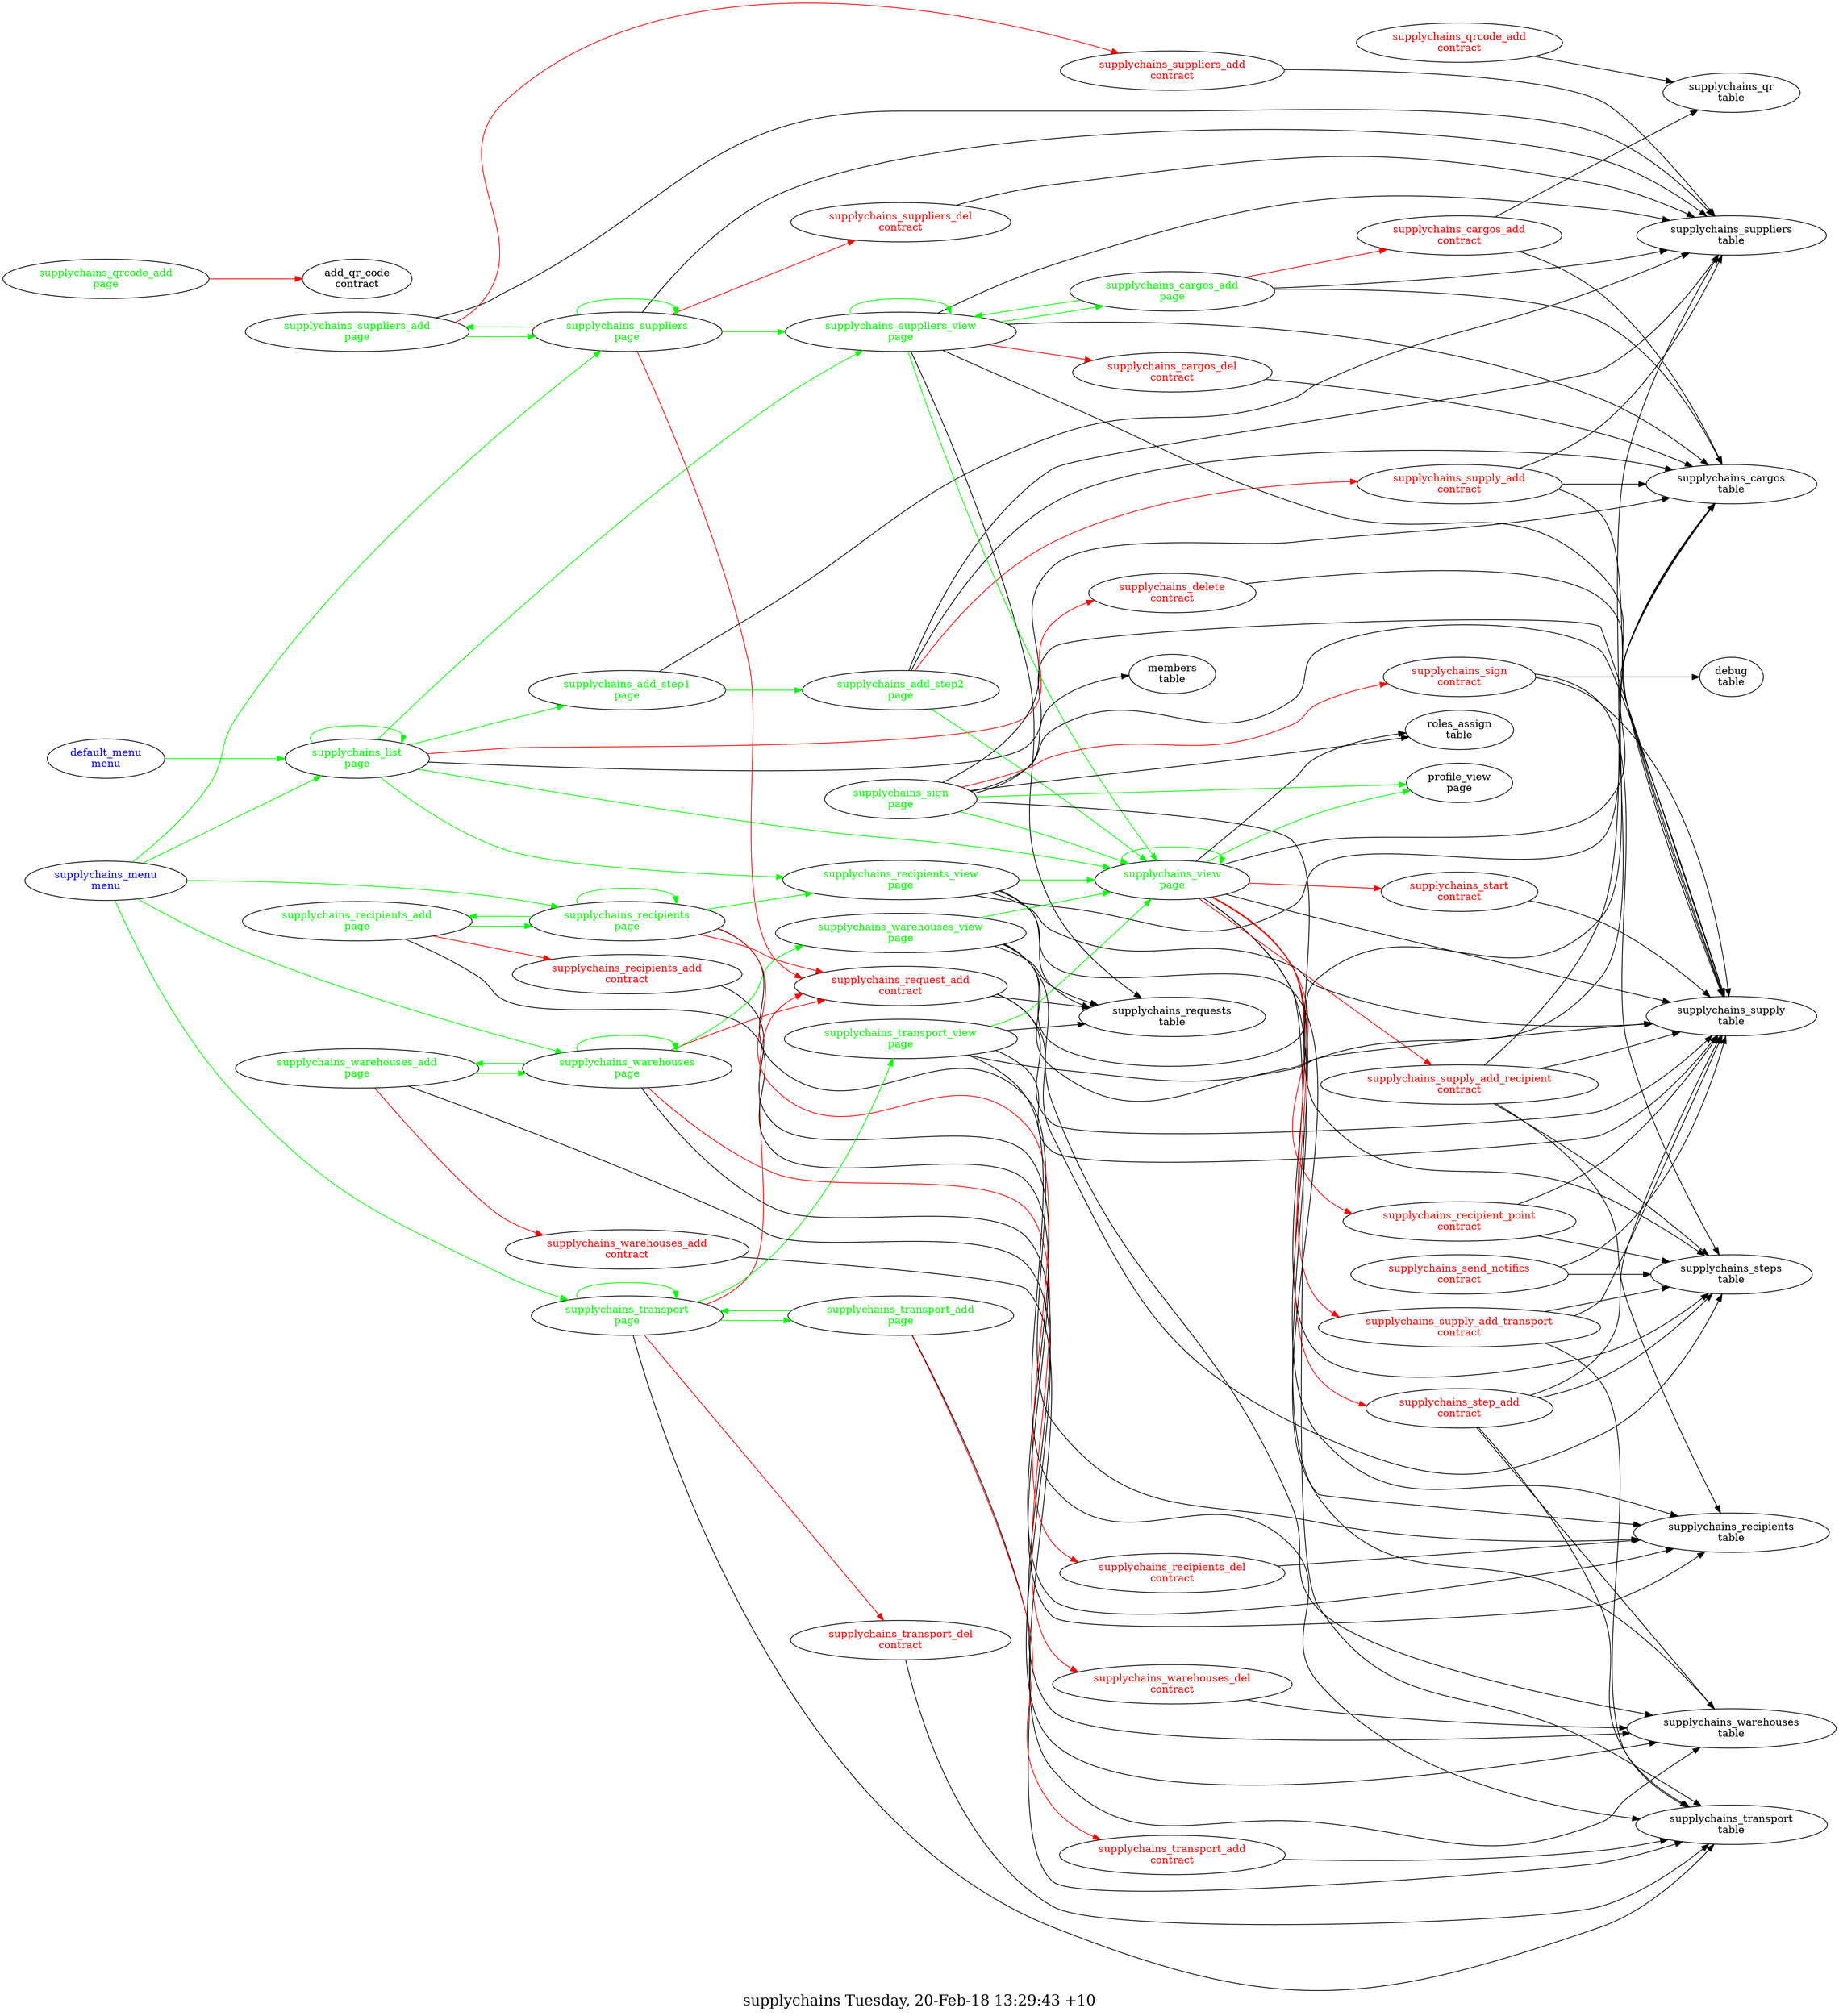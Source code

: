 digraph G {
fontsize="20.0";
label="supplychains Tuesday, 20-Feb-18 13:29:43 +10";
rankdir=LR;
"supplychains_cargos_add\ncontract" -> "supplychains_qr\ntable"
"supplychains_cargos_add\ncontract" -> "supplychains_cargos\ntable"
"supplychains_cargos_add\ncontract" [fontcolor=red, group=contracts];
"supplychains_cargos_del\ncontract" -> "supplychains_cargos\ntable"
"supplychains_cargos_del\ncontract" [fontcolor=red, group=contracts];
"supplychains_delete\ncontract" -> "supplychains_supply\ntable"
"supplychains_delete\ncontract" [fontcolor=red, group=contracts];
"supplychains_qrcode_add\ncontract" -> "supplychains_qr\ntable"
"supplychains_qrcode_add\ncontract" [fontcolor=red, group=contracts];
"supplychains_recipient_point\ncontract" -> "supplychains_supply\ntable"
"supplychains_recipient_point\ncontract" -> "supplychains_steps\ntable"
"supplychains_recipient_point\ncontract" [fontcolor=red, group=contracts];
"supplychains_recipients_add\ncontract" -> "supplychains_recipients\ntable"
"supplychains_recipients_add\ncontract" [fontcolor=red, group=contracts];
"supplychains_recipients_del\ncontract" -> "supplychains_recipients\ntable"
"supplychains_recipients_del\ncontract" [fontcolor=red, group=contracts];
"supplychains_request_add\ncontract" -> "supplychains_steps\ntable"
"supplychains_request_add\ncontract" -> "supplychains_supply\ntable"
"supplychains_request_add\ncontract" -> "supplychains_requests\ntable"
"supplychains_request_add\ncontract" [fontcolor=red, group=contracts];
"supplychains_send_notifics\ncontract" -> "supplychains_supply\ntable"
"supplychains_send_notifics\ncontract" -> "supplychains_steps\ntable"
"supplychains_send_notifics\ncontract" [fontcolor=red, group=contracts];
"supplychains_sign\ncontract" -> "supplychains_steps\ntable"
"supplychains_sign\ncontract" -> "supplychains_supply\ntable"
"supplychains_sign\ncontract" -> "debug\ntable"
"supplychains_sign\ncontract" [fontcolor=red, group=contracts];
"supplychains_start\ncontract" -> "supplychains_supply\ntable"
"supplychains_start\ncontract" [fontcolor=red, group=contracts];
"supplychains_step_add\ncontract" -> "supplychains_supply\ntable"
"supplychains_step_add\ncontract" -> "supplychains_steps\ntable"
"supplychains_step_add\ncontract" -> "supplychains_transport\ntable"
"supplychains_step_add\ncontract" -> "supplychains_warehouses\ntable"
"supplychains_step_add\ncontract" [fontcolor=red, group=contracts];
"supplychains_suppliers_add\ncontract" -> "supplychains_suppliers\ntable"
"supplychains_suppliers_add\ncontract" [fontcolor=red, group=contracts];
"supplychains_suppliers_del\ncontract" -> "supplychains_suppliers\ntable"
"supplychains_suppliers_del\ncontract" [fontcolor=red, group=contracts];
"supplychains_supply_add\ncontract" -> "supplychains_suppliers\ntable"
"supplychains_supply_add\ncontract" -> "supplychains_cargos\ntable"
"supplychains_supply_add\ncontract" -> "supplychains_supply\ntable"
"supplychains_supply_add\ncontract" [fontcolor=red, group=contracts];
"supplychains_supply_add_recipient\ncontract" -> "supplychains_supply\ntable"
"supplychains_supply_add_recipient\ncontract" -> "supplychains_recipients\ntable"
"supplychains_supply_add_recipient\ncontract" -> "supplychains_suppliers\ntable"
"supplychains_supply_add_recipient\ncontract" -> "supplychains_steps\ntable"
"supplychains_supply_add_recipient\ncontract" [fontcolor=red, group=contracts];
"supplychains_supply_add_transport\ncontract" -> "supplychains_supply\ntable"
"supplychains_supply_add_transport\ncontract" -> "supplychains_transport\ntable"
"supplychains_supply_add_transport\ncontract" -> "supplychains_steps\ntable"
"supplychains_supply_add_transport\ncontract" [fontcolor=red, group=contracts];
"supplychains_transport_add\ncontract" -> "supplychains_transport\ntable"
"supplychains_transport_add\ncontract" [fontcolor=red, group=contracts];
"supplychains_transport_del\ncontract" -> "supplychains_transport\ntable"
"supplychains_transport_del\ncontract" [fontcolor=red, group=contracts];
"supplychains_warehouses_add\ncontract" -> "supplychains_warehouses\ntable"
"supplychains_warehouses_add\ncontract" [fontcolor=red, group=contracts];
"supplychains_warehouses_del\ncontract" -> "supplychains_warehouses\ntable"
"supplychains_warehouses_del\ncontract" [fontcolor=red, group=contracts];
"default_menu\nmenu" -> "supplychains_list\npage"  [ color=green ]
"default_menu\nmenu" [fontcolor=blue, group=menus];
"supplychains_menu\nmenu" -> "supplychains_list\npage"  [ color=green ]
"supplychains_menu\nmenu" -> "supplychains_suppliers\npage"  [ color=green ]
"supplychains_menu\nmenu" -> "supplychains_transport\npage"  [ color=green ]
"supplychains_menu\nmenu" -> "supplychains_warehouses\npage"  [ color=green ]
"supplychains_menu\nmenu" -> "supplychains_recipients\npage"  [ color=green ]
"supplychains_menu\nmenu" [fontcolor=blue, group=menus];
"supplychains_add_step1\npage" -> "supplychains_suppliers\ntable"
"supplychains_add_step1\npage" -> "supplychains_add_step2\npage"  [ color=green ]
"supplychains_add_step1\npage" [fontcolor=green, group=pages];
"supplychains_add_step2\npage" -> "supplychains_supply_add\ncontract"  [ color=red ]
"supplychains_add_step2\npage" -> "supplychains_suppliers\ntable"
"supplychains_add_step2\npage" -> "supplychains_cargos\ntable"
"supplychains_add_step2\npage" -> "supplychains_view\npage"  [ color=green ]
"supplychains_add_step2\npage" [fontcolor=green, group=pages];
"supplychains_cargos_add\npage" -> "supplychains_cargos_add\ncontract"  [ color=red ]
"supplychains_cargos_add\npage" -> "supplychains_suppliers\ntable"
"supplychains_cargos_add\npage" -> "supplychains_cargos\ntable"
"supplychains_cargos_add\npage" -> "supplychains_suppliers_view\npage"  [ color=green ]
"supplychains_cargos_add\npage" [fontcolor=green, group=pages];
"supplychains_list\npage" -> "supplychains_delete\ncontract"  [ color=red ]
"supplychains_list\npage" -> "supplychains_supply\ntable"
"supplychains_list\npage" -> "supplychains_suppliers_view\npage"  [ color=green ]
"supplychains_list\npage" -> "supplychains_recipients_view\npage"  [ color=green ]
"supplychains_list\npage" -> "supplychains_list\npage"  [ color=green ]
"supplychains_list\npage" -> "supplychains_view\npage"  [ color=green ]
"supplychains_list\npage" -> "supplychains_add_step1\npage"  [ color=green ]
"supplychains_list\npage" [fontcolor=green, group=pages];
"supplychains_qrcode_add\npage" -> "add_qr_code\ncontract"  [ color=red ]
"supplychains_qrcode_add\npage" [fontcolor=green, group=pages];
"supplychains_recipients\npage" -> "supplychains_request_add\ncontract"  [ color=red ]
"supplychains_recipients\npage" -> "supplychains_recipients_del\ncontract"  [ color=red ]
"supplychains_recipients\npage" -> "supplychains_recipients\ntable"
"supplychains_recipients\npage" -> "supplychains_recipients_view\npage"  [ color=green ]
"supplychains_recipients\npage" -> "supplychains_recipients\npage"  [ color=green ]
"supplychains_recipients\npage" -> "supplychains_recipients_add\npage"  [ color=green ]
"supplychains_recipients\npage" [fontcolor=green, group=pages];
"supplychains_recipients_add\npage" -> "supplychains_recipients_add\ncontract"  [ color=red ]
"supplychains_recipients_add\npage" -> "supplychains_recipients\ntable"
"supplychains_recipients_add\npage" -> "supplychains_recipients\npage"  [ color=green ]
"supplychains_recipients_add\npage" [fontcolor=green, group=pages];
"supplychains_recipients_view\npage" -> "supplychains_recipients\ntable"
"supplychains_recipients_view\npage" -> "supplychains_requests\ntable"
"supplychains_recipients_view\npage" -> "supplychains_supply\ntable"
"supplychains_recipients_view\npage" -> "supplychains_cargos\ntable"
"supplychains_recipients_view\npage" -> "supplychains_view\npage"  [ color=green ]
"supplychains_recipients_view\npage" [fontcolor=green, group=pages];
"supplychains_sign\npage" -> "supplychains_sign\ncontract"  [ color=red ]
"supplychains_sign\npage" -> "supplychains_supply\ntable"
"supplychains_sign\npage" -> "supplychains_cargos\ntable"
"supplychains_sign\npage" -> "supplychains_steps\ntable"
"supplychains_sign\npage" -> "roles_assign\ntable"
"supplychains_sign\npage" -> "members\ntable"
"supplychains_sign\npage" -> "profile_view\npage"  [ color=green ]
"supplychains_sign\npage" -> "supplychains_view\npage"  [ color=green ]
"supplychains_sign\npage" [fontcolor=green, group=pages];
"supplychains_suppliers\npage" -> "supplychains_request_add\ncontract"  [ color=red ]
"supplychains_suppliers\npage" -> "supplychains_suppliers_del\ncontract"  [ color=red ]
"supplychains_suppliers\npage" -> "supplychains_suppliers\ntable"
"supplychains_suppliers\npage" -> "supplychains_suppliers_view\npage"  [ color=green ]
"supplychains_suppliers\npage" -> "supplychains_suppliers\npage"  [ color=green ]
"supplychains_suppliers\npage" -> "supplychains_suppliers_add\npage"  [ color=green ]
"supplychains_suppliers\npage" [fontcolor=green, group=pages];
"supplychains_suppliers_add\npage" -> "supplychains_suppliers_add\ncontract"  [ color=red ]
"supplychains_suppliers_add\npage" -> "supplychains_suppliers\ntable"
"supplychains_suppliers_add\npage" -> "supplychains_suppliers\npage"  [ color=green ]
"supplychains_suppliers_add\npage" [fontcolor=green, group=pages];
"supplychains_suppliers_view\npage" -> "supplychains_cargos_del\ncontract"  [ color=red ]
"supplychains_suppliers_view\npage" -> "supplychains_suppliers\ntable"
"supplychains_suppliers_view\npage" -> "supplychains_requests\ntable"
"supplychains_suppliers_view\npage" -> "supplychains_supply\ntable"
"supplychains_suppliers_view\npage" -> "supplychains_cargos\ntable"
"supplychains_suppliers_view\npage" -> "supplychains_view\npage"  [ color=green ]
"supplychains_suppliers_view\npage" -> "supplychains_suppliers_view\npage"  [ color=green ]
"supplychains_suppliers_view\npage" -> "supplychains_cargos_add\npage"  [ color=green ]
"supplychains_suppliers_view\npage" [fontcolor=green, group=pages];
"supplychains_transport\npage" -> "supplychains_request_add\ncontract"  [ color=red ]
"supplychains_transport\npage" -> "supplychains_transport_del\ncontract"  [ color=red ]
"supplychains_transport\npage" -> "supplychains_transport\ntable"
"supplychains_transport\npage" -> "supplychains_transport_view\npage"  [ color=green ]
"supplychains_transport\npage" -> "supplychains_transport\npage"  [ color=green ]
"supplychains_transport\npage" -> "supplychains_transport_add\npage"  [ color=green ]
"supplychains_transport\npage" [fontcolor=green, group=pages];
"supplychains_transport_add\npage" -> "supplychains_transport_add\ncontract"  [ color=red ]
"supplychains_transport_add\npage" -> "supplychains_transport\ntable"
"supplychains_transport_add\npage" -> "supplychains_transport\npage"  [ color=green ]
"supplychains_transport_add\npage" [fontcolor=green, group=pages];
"supplychains_transport_view\npage" -> "supplychains_transport\ntable"
"supplychains_transport_view\npage" -> "supplychains_requests\ntable"
"supplychains_transport_view\npage" -> "supplychains_supply\ntable"
"supplychains_transport_view\npage" -> "supplychains_cargos\ntable"
"supplychains_transport_view\npage" -> "supplychains_view\npage"  [ color=green ]
"supplychains_transport_view\npage" [fontcolor=green, group=pages];
"supplychains_view\npage" -> "supplychains_step_add\ncontract"  [ color=red ]
"supplychains_view\npage" -> "supplychains_supply_add_recipient\ncontract"  [ color=red ]
"supplychains_view\npage" -> "supplychains_supply_add_transport\ncontract"  [ color=red ]
"supplychains_view\npage" -> "supplychains_recipient_point\ncontract"  [ color=red ]
"supplychains_view\npage" -> "supplychains_start\ncontract"  [ color=red ]
"supplychains_view\npage" -> "supplychains_supply\ntable"
"supplychains_view\npage" -> "supplychains_cargos\ntable"
"supplychains_view\npage" -> "supplychains_steps\ntable"
"supplychains_view\npage" -> "roles_assign\ntable"
"supplychains_view\npage" -> "supplychains_recipients\ntable"
"supplychains_view\npage" -> "supplychains_transport\ntable"
"supplychains_view\npage" -> "supplychains_warehouses\ntable"
"supplychains_view\npage" -> "profile_view\npage"  [ color=green ]
"supplychains_view\npage" -> "supplychains_view\npage"  [ color=green ]
"supplychains_view\npage" [fontcolor=green, group=pages];
"supplychains_warehouses\npage" -> "supplychains_request_add\ncontract"  [ color=red ]
"supplychains_warehouses\npage" -> "supplychains_warehouses_del\ncontract"  [ color=red ]
"supplychains_warehouses\npage" -> "supplychains_warehouses\ntable"
"supplychains_warehouses\npage" -> "supplychains_warehouses_view\npage"  [ color=green ]
"supplychains_warehouses\npage" -> "supplychains_warehouses\npage"  [ color=green ]
"supplychains_warehouses\npage" -> "supplychains_warehouses_add\npage"  [ color=green ]
"supplychains_warehouses\npage" [fontcolor=green, group=pages];
"supplychains_warehouses_add\npage" -> "supplychains_warehouses_add\ncontract"  [ color=red ]
"supplychains_warehouses_add\npage" -> "supplychains_warehouses\ntable"
"supplychains_warehouses_add\npage" -> "supplychains_warehouses\npage"  [ color=green ]
"supplychains_warehouses_add\npage" [fontcolor=green, group=pages];
"supplychains_warehouses_view\npage" -> "supplychains_warehouses\ntable"
"supplychains_warehouses_view\npage" -> "supplychains_requests\ntable"
"supplychains_warehouses_view\npage" -> "supplychains_supply\ntable"
"supplychains_warehouses_view\npage" -> "supplychains_cargos\ntable"
"supplychains_warehouses_view\npage" -> "supplychains_view\npage"  [ color=green ]
"supplychains_warehouses_view\npage" [fontcolor=green, group=pages];
}
